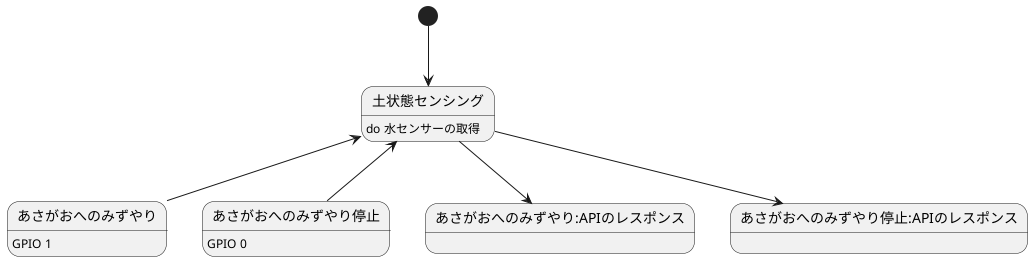 @startuml

[*] --> 土状態センシング
土状態センシング : do 水センサーの取得
あさがおへのみずやり :GPIO 1
あさがおへのみずやり停止 : GPIO 0

土状態センシング -down-> あさがおへのみずやり:APIのレスポンス
あさがおへのみずやり -up-> 土状態センシング
土状態センシング -down-> あさがおへのみずやり停止:APIのレスポンス
あさがおへのみずやり停止 -up-> 土状態センシング

@enduml